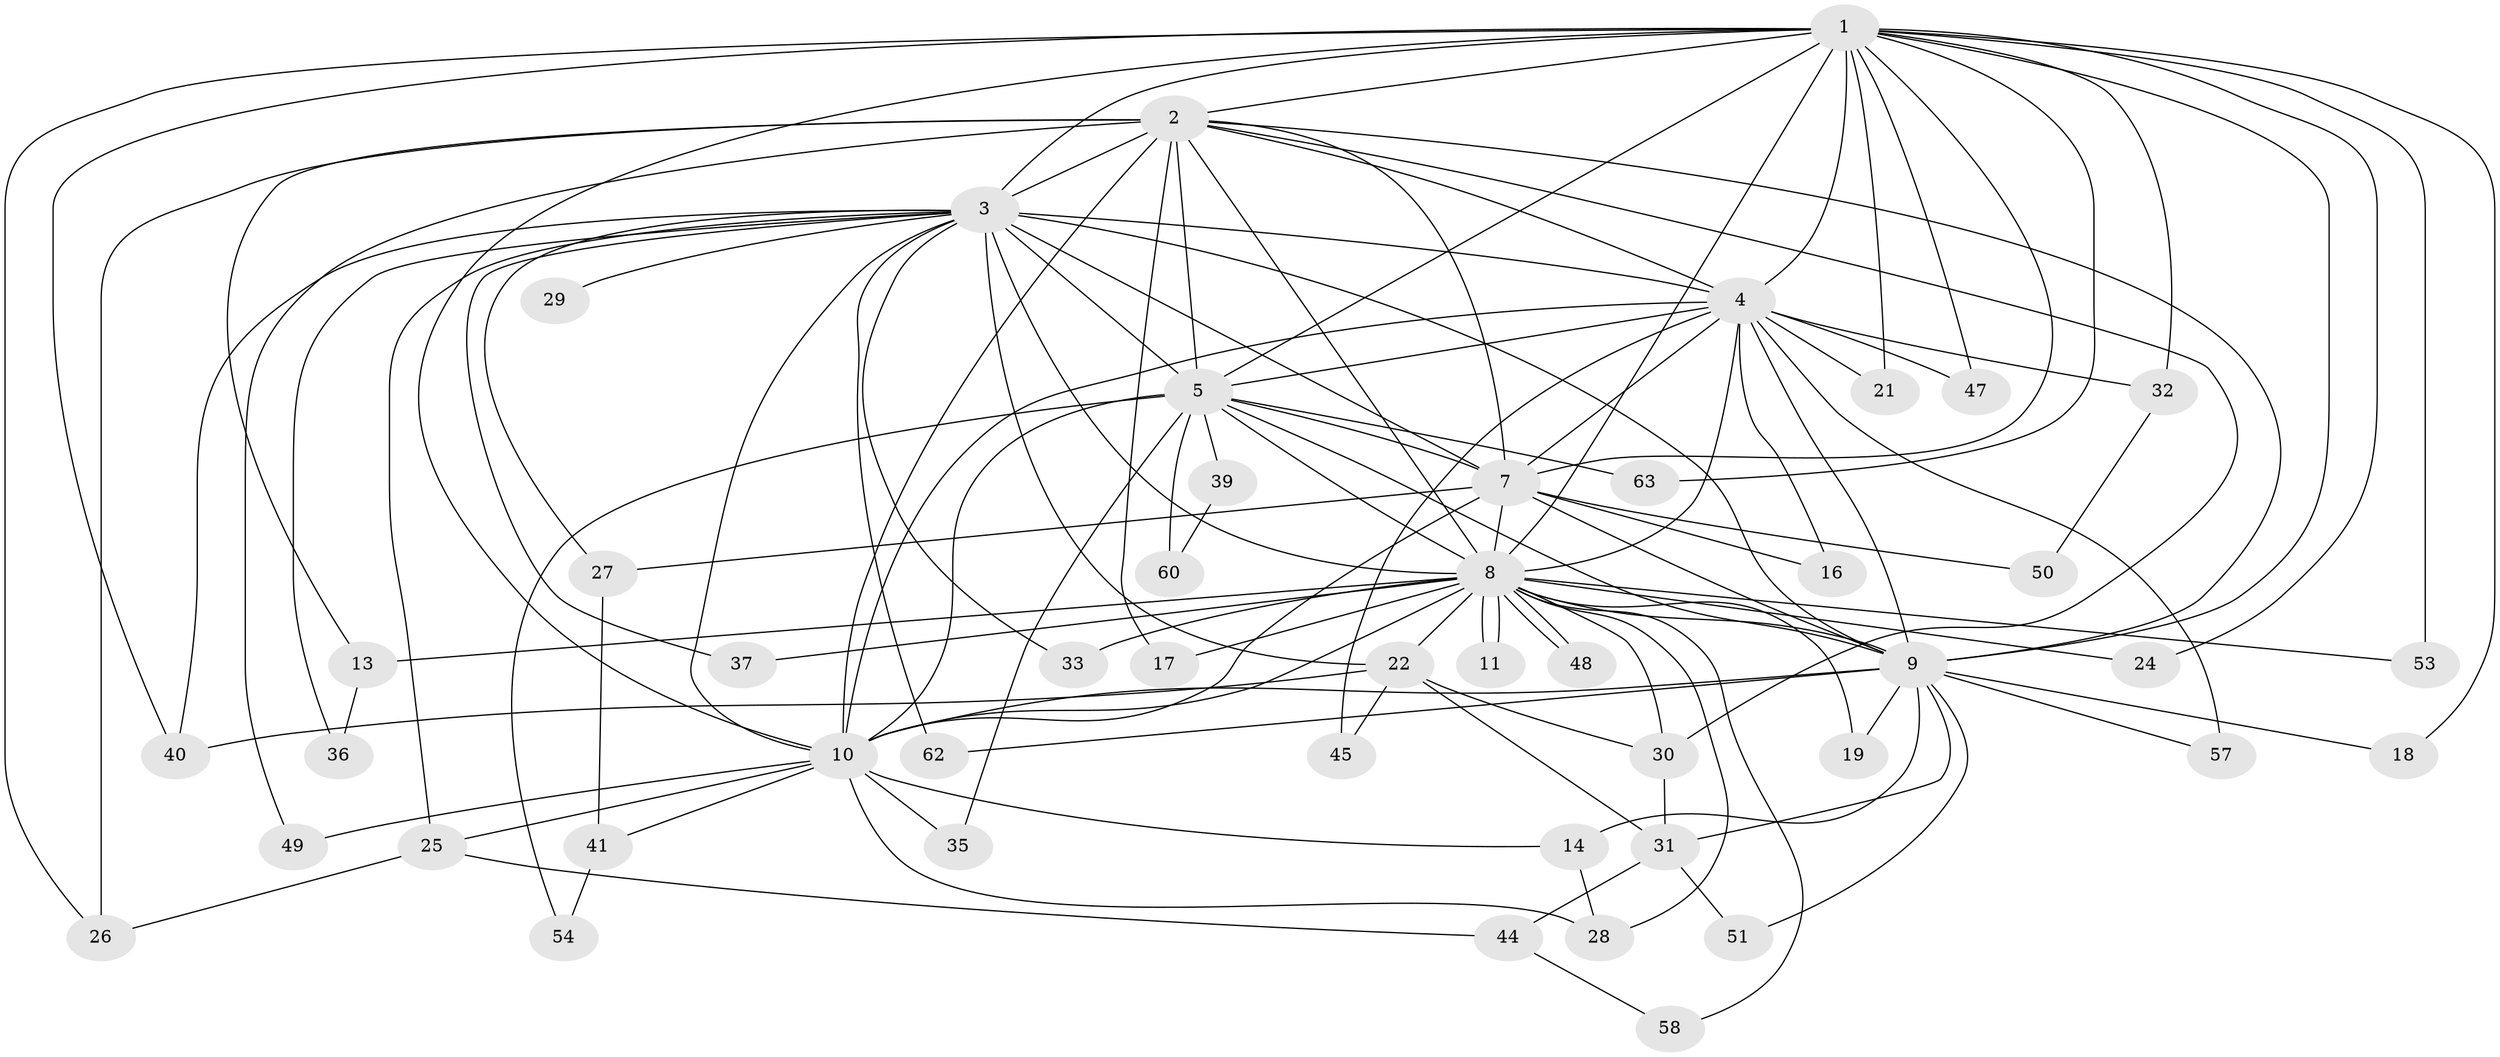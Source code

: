// Generated by graph-tools (version 1.1) at 2025/51/02/27/25 19:51:45]
// undirected, 48 vertices, 117 edges
graph export_dot {
graph [start="1"]
  node [color=gray90,style=filled];
  1 [super="+15"];
  2 [super="+55"];
  3 [super="+6"];
  4 [super="+52"];
  5 [super="+38"];
  7 [super="+20"];
  8 [super="+42"];
  9 [super="+46"];
  10 [super="+12"];
  11;
  13;
  14;
  16;
  17;
  18;
  19;
  21;
  22 [super="+23"];
  24;
  25 [super="+34"];
  26 [super="+64"];
  27;
  28 [super="+59"];
  29;
  30;
  31 [super="+43"];
  32;
  33;
  35;
  36;
  37;
  39;
  40 [super="+56"];
  41;
  44;
  45;
  47;
  48 [super="+61"];
  49;
  50;
  51;
  53;
  54;
  57;
  58;
  60;
  62;
  63;
  1 -- 2;
  1 -- 3 [weight=2];
  1 -- 4 [weight=2];
  1 -- 5;
  1 -- 7;
  1 -- 8;
  1 -- 9;
  1 -- 10;
  1 -- 18;
  1 -- 21;
  1 -- 26;
  1 -- 32;
  1 -- 53;
  1 -- 63;
  1 -- 24;
  1 -- 47;
  1 -- 40;
  2 -- 3 [weight=2];
  2 -- 4;
  2 -- 5;
  2 -- 7;
  2 -- 8;
  2 -- 9;
  2 -- 10;
  2 -- 13;
  2 -- 17;
  2 -- 26;
  2 -- 49;
  2 -- 30;
  3 -- 4 [weight=2];
  3 -- 5 [weight=2];
  3 -- 7 [weight=3];
  3 -- 8 [weight=2];
  3 -- 9 [weight=2];
  3 -- 10 [weight=3];
  3 -- 22 [weight=2];
  3 -- 25 [weight=2];
  3 -- 27;
  3 -- 36;
  3 -- 29;
  3 -- 33;
  3 -- 37;
  3 -- 40;
  3 -- 62;
  4 -- 5;
  4 -- 7;
  4 -- 8 [weight=2];
  4 -- 9 [weight=2];
  4 -- 10;
  4 -- 16;
  4 -- 21;
  4 -- 32;
  4 -- 45;
  4 -- 47;
  4 -- 57;
  5 -- 7;
  5 -- 8;
  5 -- 9;
  5 -- 10 [weight=2];
  5 -- 35;
  5 -- 39 [weight=2];
  5 -- 54;
  5 -- 60;
  5 -- 63;
  7 -- 8;
  7 -- 9;
  7 -- 10;
  7 -- 16;
  7 -- 27;
  7 -- 50;
  8 -- 9;
  8 -- 10;
  8 -- 11;
  8 -- 11;
  8 -- 13;
  8 -- 17;
  8 -- 19;
  8 -- 22 [weight=2];
  8 -- 24;
  8 -- 30;
  8 -- 33;
  8 -- 37;
  8 -- 48 [weight=2];
  8 -- 48;
  8 -- 53;
  8 -- 58;
  8 -- 28;
  9 -- 10;
  9 -- 14;
  9 -- 18;
  9 -- 19;
  9 -- 51;
  9 -- 57;
  9 -- 62;
  9 -- 31;
  10 -- 14;
  10 -- 28;
  10 -- 35;
  10 -- 41;
  10 -- 49;
  10 -- 25;
  13 -- 36;
  14 -- 28;
  22 -- 30;
  22 -- 40;
  22 -- 45;
  22 -- 31;
  25 -- 44;
  25 -- 26;
  27 -- 41;
  30 -- 31;
  31 -- 51;
  31 -- 44;
  32 -- 50;
  39 -- 60;
  41 -- 54;
  44 -- 58;
}
